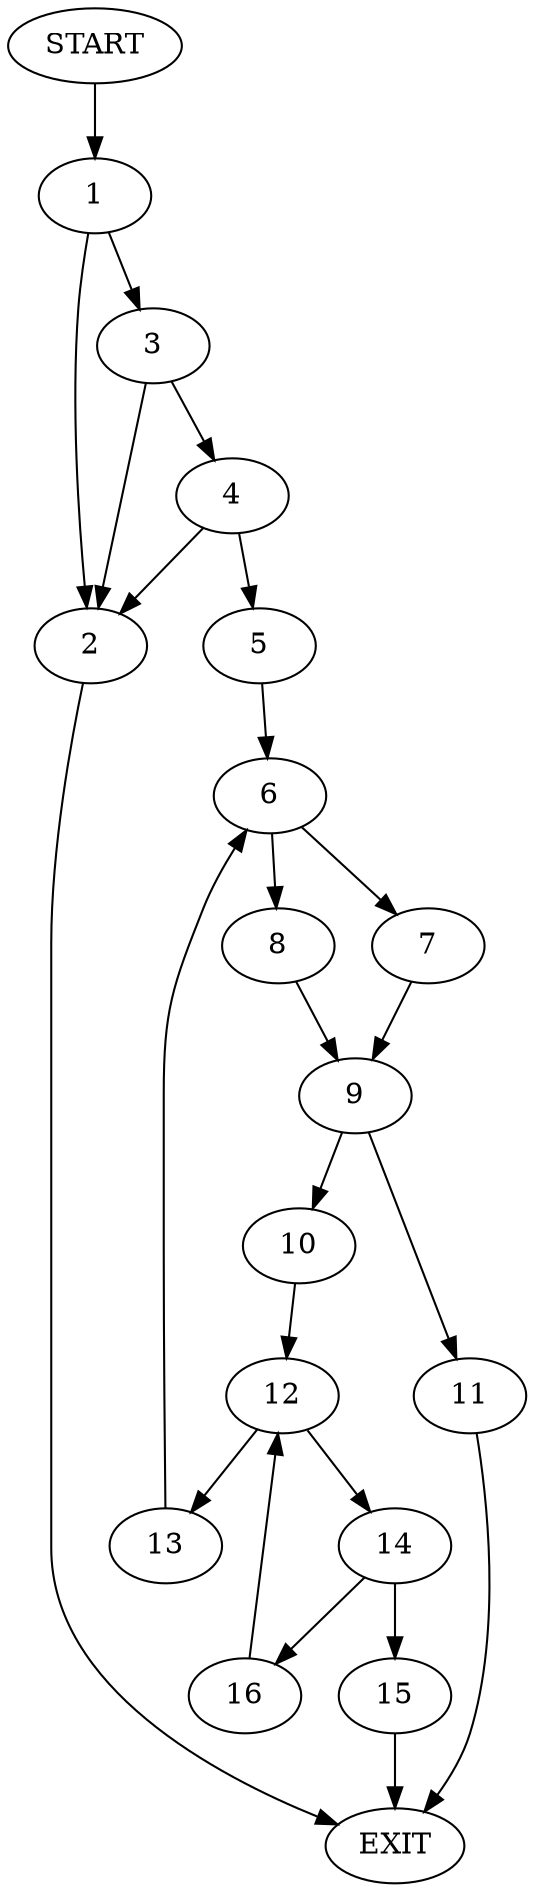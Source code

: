 digraph {
0 [label="START"]
17 [label="EXIT"]
0 -> 1
1 -> 2
1 -> 3
2 -> 17
3 -> 4
3 -> 2
4 -> 2
4 -> 5
5 -> 6
6 -> 7
6 -> 8
7 -> 9
8 -> 9
9 -> 10
9 -> 11
11 -> 17
10 -> 12
12 -> 13
12 -> 14
14 -> 15
14 -> 16
13 -> 6
16 -> 12
15 -> 17
}
